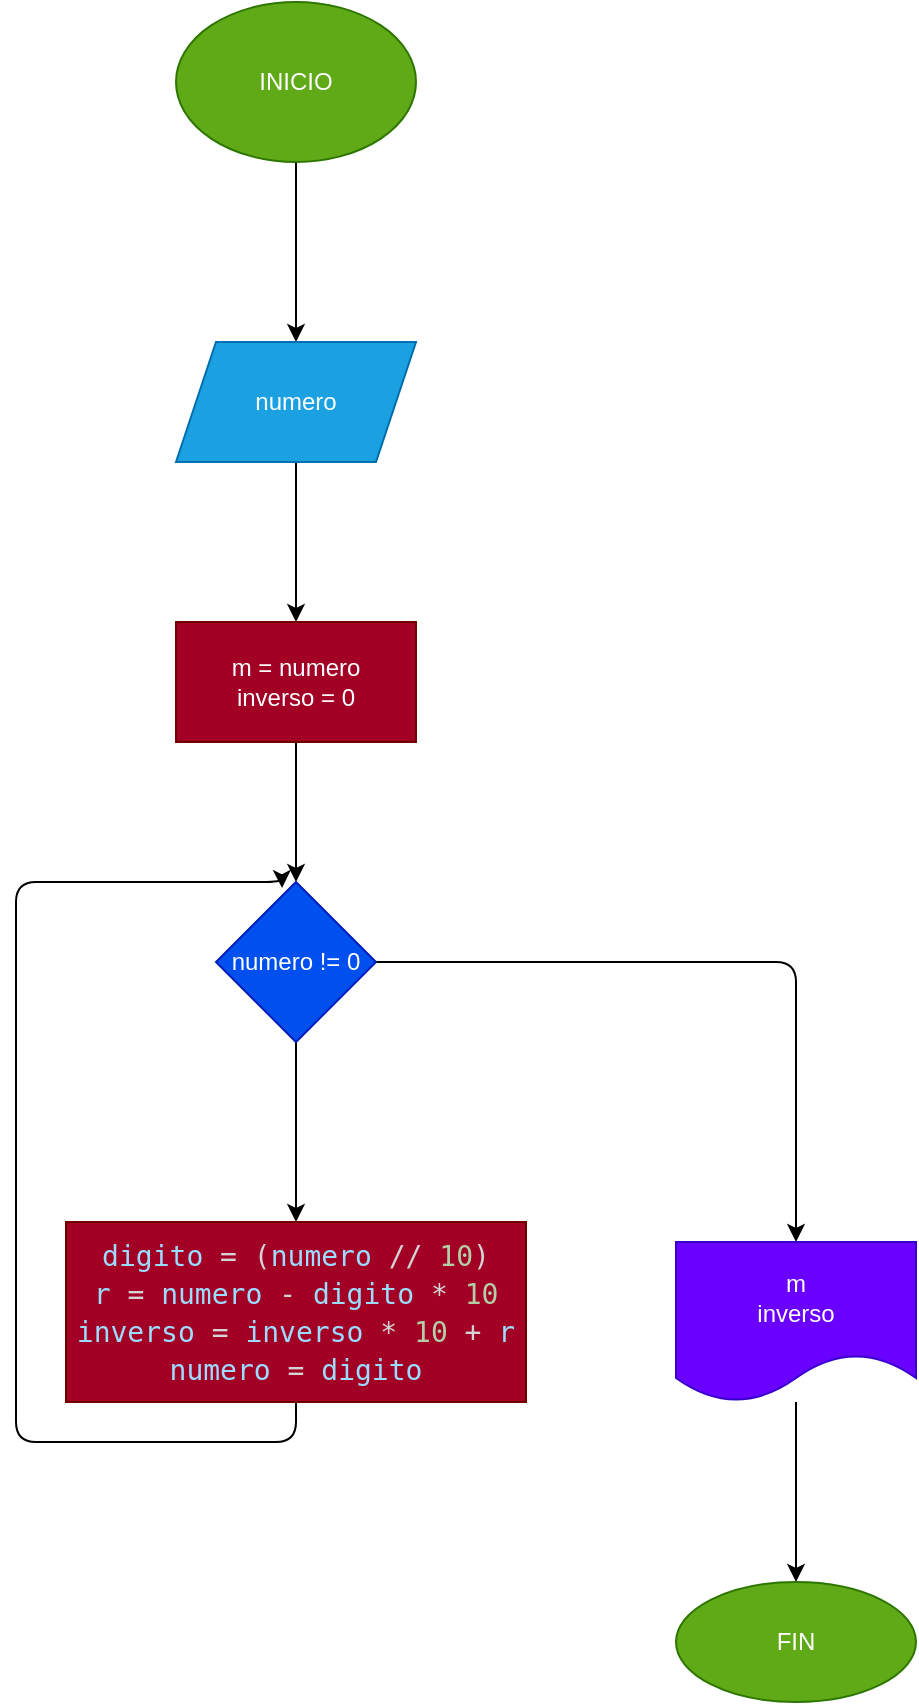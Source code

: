 <mxfile>
    <diagram id="jOAqa1iAK7mPi75TSEjP" name="Page-1">
        <mxGraphModel dx="576" dy="459" grid="1" gridSize="10" guides="1" tooltips="1" connect="1" arrows="1" fold="1" page="1" pageScale="1" pageWidth="827" pageHeight="1169" math="0" shadow="0">
            <root>
                <mxCell id="0"/>
                <mxCell id="1" parent="0"/>
                <mxCell id="4" value="" style="edgeStyle=none;html=1;" edge="1" parent="1" source="2" target="3">
                    <mxGeometry relative="1" as="geometry"/>
                </mxCell>
                <mxCell id="2" value="INICIO" style="ellipse;whiteSpace=wrap;html=1;fillColor=#60a917;fontColor=#ffffff;strokeColor=#2D7600;" vertex="1" parent="1">
                    <mxGeometry x="240" y="200" width="120" height="80" as="geometry"/>
                </mxCell>
                <mxCell id="6" value="" style="edgeStyle=none;html=1;" edge="1" parent="1" source="3" target="5">
                    <mxGeometry relative="1" as="geometry"/>
                </mxCell>
                <mxCell id="3" value="numero" style="shape=parallelogram;perimeter=parallelogramPerimeter;whiteSpace=wrap;html=1;fixedSize=1;fillColor=#1ba1e2;fontColor=#ffffff;strokeColor=#006EAF;" vertex="1" parent="1">
                    <mxGeometry x="240" y="370" width="120" height="60" as="geometry"/>
                </mxCell>
                <mxCell id="8" value="" style="edgeStyle=none;html=1;" edge="1" parent="1" source="5" target="7">
                    <mxGeometry relative="1" as="geometry"/>
                </mxCell>
                <mxCell id="5" value="m = numero&lt;br&gt;inverso = 0" style="whiteSpace=wrap;html=1;fillColor=#a20025;fontColor=#ffffff;strokeColor=#6F0000;" vertex="1" parent="1">
                    <mxGeometry x="240" y="510" width="120" height="60" as="geometry"/>
                </mxCell>
                <mxCell id="10" value="" style="edgeStyle=none;html=1;" edge="1" parent="1" source="7" target="9">
                    <mxGeometry relative="1" as="geometry"/>
                </mxCell>
                <mxCell id="13" value="" style="edgeStyle=orthogonalEdgeStyle;html=1;" edge="1" parent="1" source="7" target="12">
                    <mxGeometry relative="1" as="geometry"/>
                </mxCell>
                <mxCell id="7" value="numero != 0" style="rhombus;whiteSpace=wrap;html=1;fillColor=#0050ef;fontColor=#ffffff;strokeColor=#001DBC;" vertex="1" parent="1">
                    <mxGeometry x="260" y="640" width="80" height="80" as="geometry"/>
                </mxCell>
                <mxCell id="11" style="edgeStyle=orthogonalEdgeStyle;html=1;exitX=0.5;exitY=1;exitDx=0;exitDy=0;entryX=0.413;entryY=0.038;entryDx=0;entryDy=0;entryPerimeter=0;" edge="1" parent="1" source="9" target="7">
                    <mxGeometry relative="1" as="geometry">
                        <mxPoint x="230" y="640" as="targetPoint"/>
                        <Array as="points">
                            <mxPoint x="300" y="920"/>
                            <mxPoint x="160" y="920"/>
                            <mxPoint x="160" y="640"/>
                            <mxPoint x="293" y="640"/>
                        </Array>
                    </mxGeometry>
                </mxCell>
                <mxCell id="9" value="&lt;div style=&quot;color: rgb(212 , 212 , 212) ; font-family: &amp;#34;droid sans mono&amp;#34; , &amp;#34;monospace&amp;#34; , monospace ; font-size: 14px ; line-height: 19px&quot;&gt;&lt;div&gt;&lt;span style=&quot;color: rgb(156 , 220 , 254)&quot;&gt;digito&lt;/span&gt; = (&lt;span style=&quot;color: rgb(156 , 220 , 254)&quot;&gt;numero&lt;/span&gt; // &lt;span style=&quot;color: rgb(181 , 206 , 168)&quot;&gt;10&lt;/span&gt;)&lt;/div&gt;&lt;div&gt;    &lt;span style=&quot;color: #9cdcfe&quot;&gt;r&lt;/span&gt; = &lt;span style=&quot;color: #9cdcfe&quot;&gt;numero&lt;/span&gt; - &lt;span style=&quot;color: #9cdcfe&quot;&gt;digito&lt;/span&gt; * &lt;span style=&quot;color: #b5cea8&quot;&gt;10&lt;/span&gt;&lt;/div&gt;&lt;div&gt;    &lt;span style=&quot;color: #9cdcfe&quot;&gt;inverso&lt;/span&gt; = &lt;span style=&quot;color: #9cdcfe&quot;&gt;inverso&lt;/span&gt; * &lt;span style=&quot;color: #b5cea8&quot;&gt;10&lt;/span&gt; + &lt;span style=&quot;color: #9cdcfe&quot;&gt;r&lt;/span&gt;&lt;/div&gt;&lt;div&gt;    &lt;span style=&quot;color: rgb(156 , 220 , 254)&quot;&gt;numero&lt;/span&gt; = &lt;span style=&quot;color: rgb(156 , 220 , 254)&quot;&gt;digito&lt;/span&gt;&lt;/div&gt;&lt;/div&gt;" style="whiteSpace=wrap;html=1;fillColor=#a20025;fontColor=#ffffff;strokeColor=#6F0000;" vertex="1" parent="1">
                    <mxGeometry x="185" y="810" width="230" height="90" as="geometry"/>
                </mxCell>
                <mxCell id="15" value="" style="edgeStyle=orthogonalEdgeStyle;html=1;" edge="1" parent="1" source="12" target="14">
                    <mxGeometry relative="1" as="geometry"/>
                </mxCell>
                <mxCell id="12" value="m&lt;br&gt;inverso" style="shape=document;whiteSpace=wrap;html=1;boundedLbl=1;fillColor=#6a00ff;fontColor=#ffffff;strokeColor=#3700CC;" vertex="1" parent="1">
                    <mxGeometry x="490" y="820" width="120" height="80" as="geometry"/>
                </mxCell>
                <mxCell id="14" value="FIN" style="ellipse;whiteSpace=wrap;html=1;fillColor=#60a917;fontColor=#ffffff;strokeColor=#2D7600;" vertex="1" parent="1">
                    <mxGeometry x="490" y="990" width="120" height="60" as="geometry"/>
                </mxCell>
            </root>
        </mxGraphModel>
    </diagram>
</mxfile>